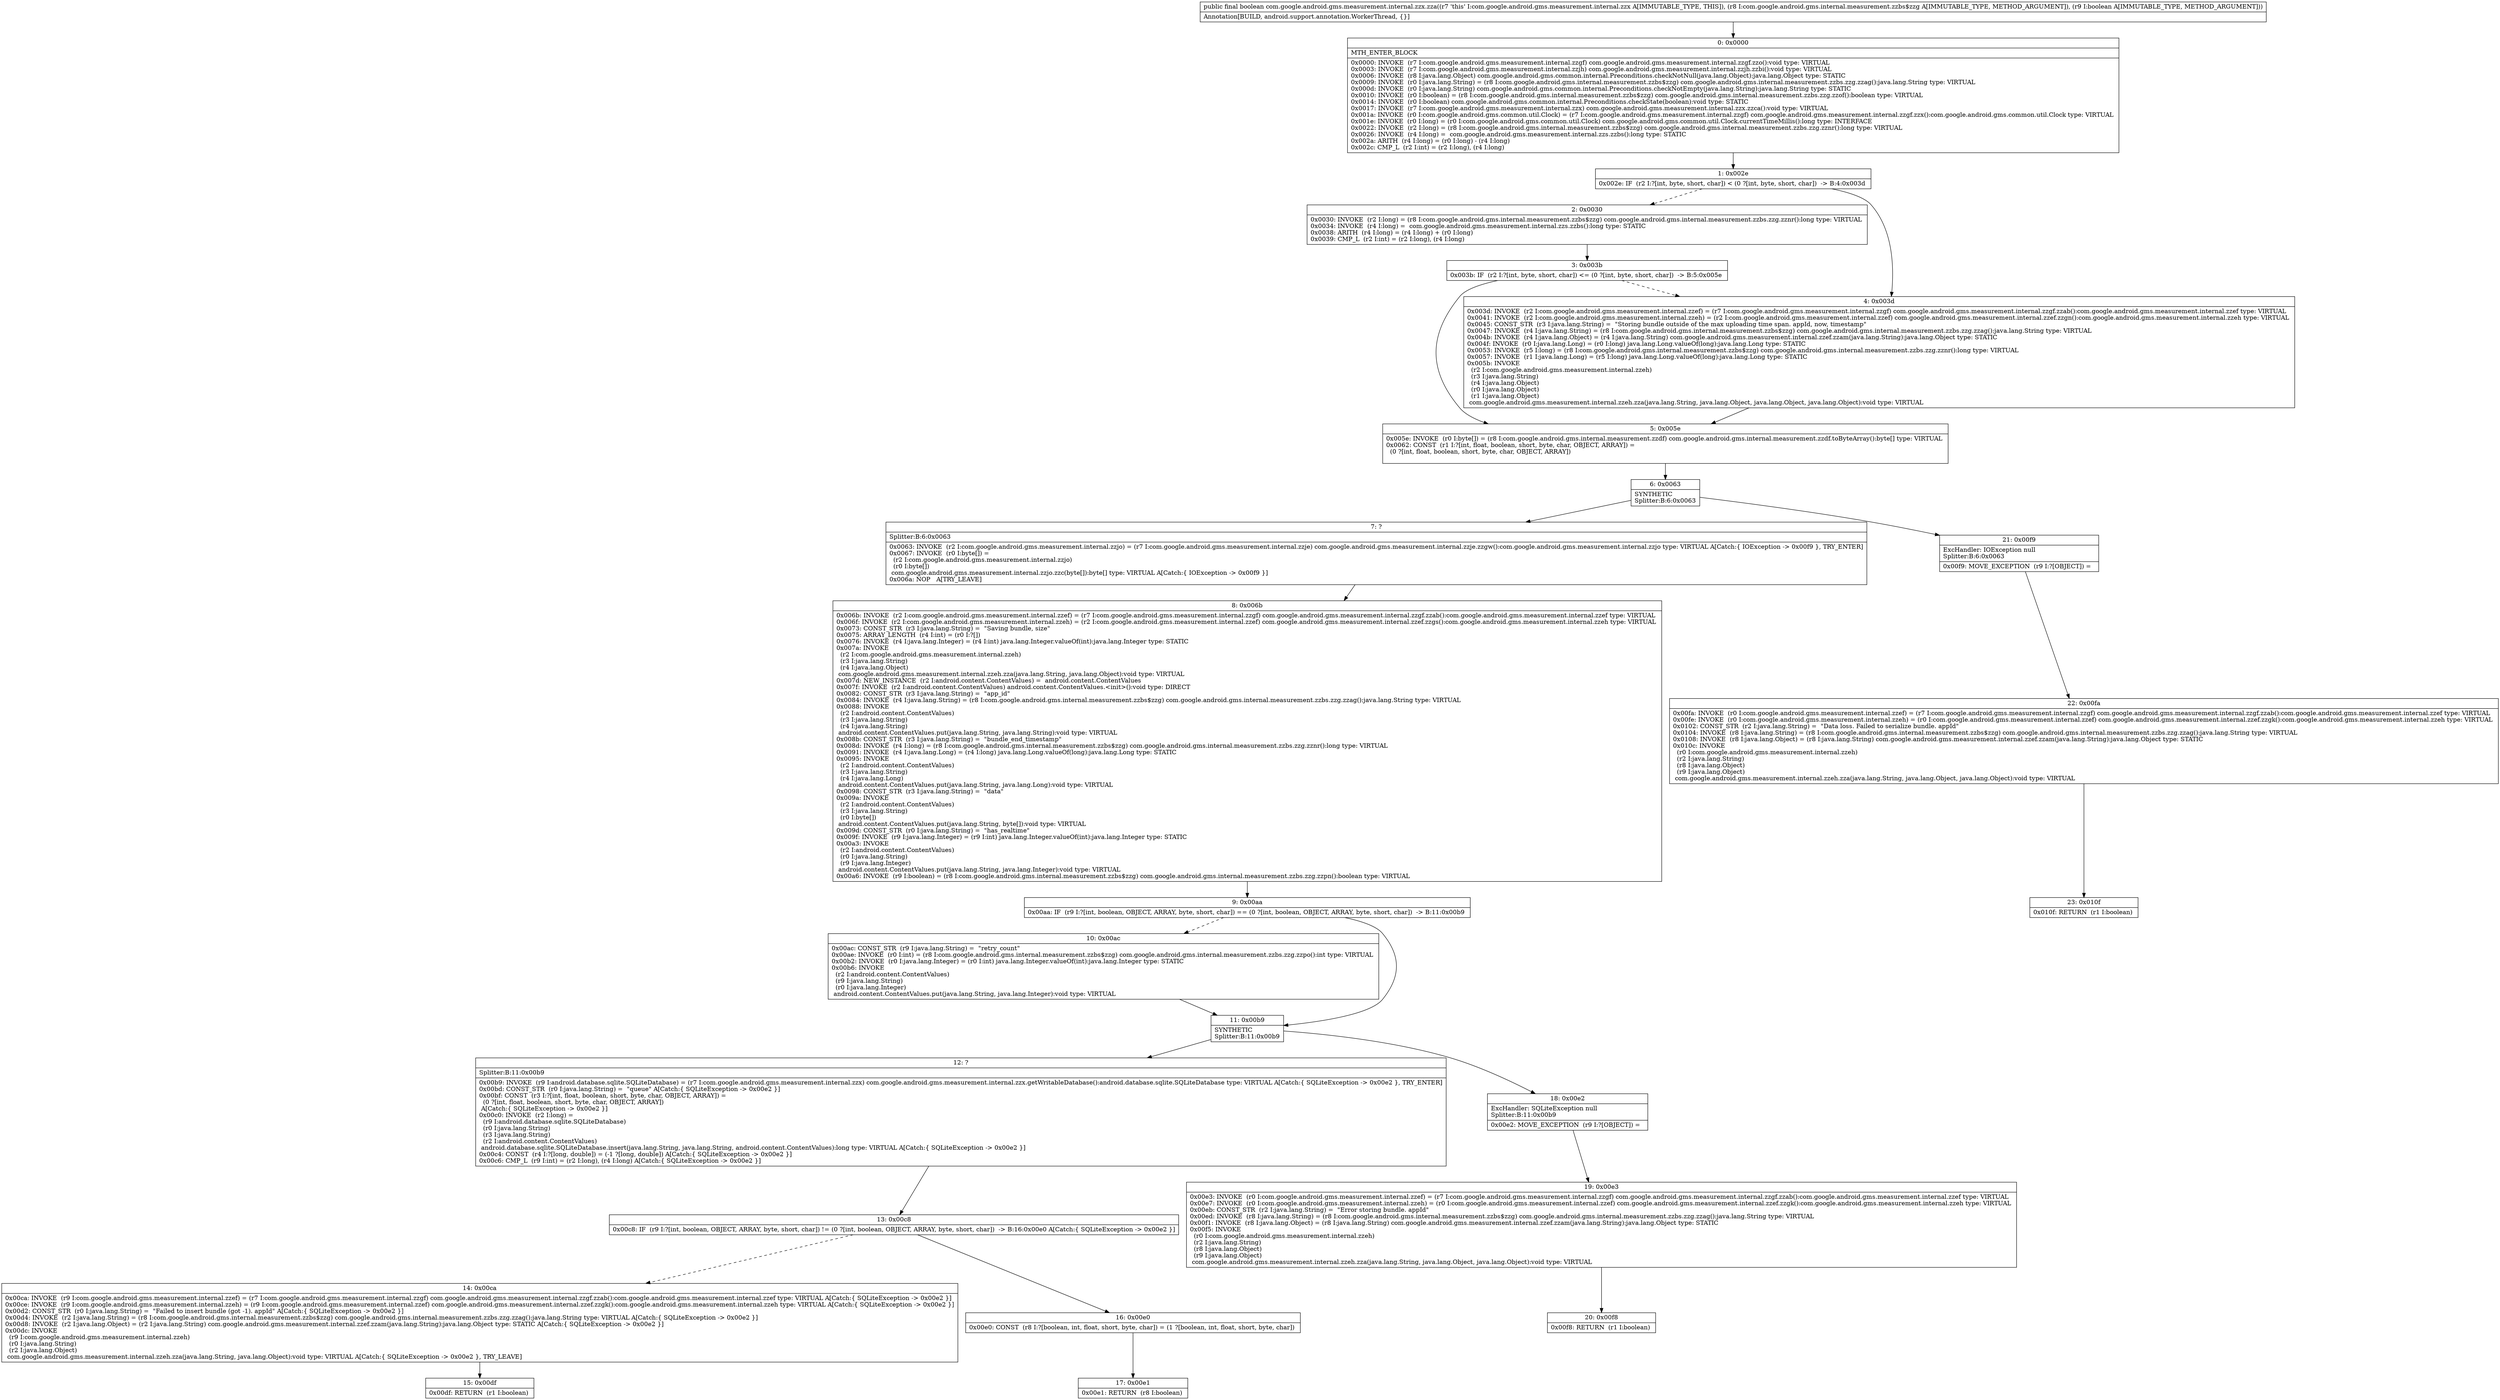 digraph "CFG forcom.google.android.gms.measurement.internal.zzx.zza(Lcom\/google\/android\/gms\/internal\/measurement\/zzbs$zzg;Z)Z" {
Node_0 [shape=record,label="{0\:\ 0x0000|MTH_ENTER_BLOCK\l|0x0000: INVOKE  (r7 I:com.google.android.gms.measurement.internal.zzgf) com.google.android.gms.measurement.internal.zzgf.zzo():void type: VIRTUAL \l0x0003: INVOKE  (r7 I:com.google.android.gms.measurement.internal.zzjh) com.google.android.gms.measurement.internal.zzjh.zzbi():void type: VIRTUAL \l0x0006: INVOKE  (r8 I:java.lang.Object) com.google.android.gms.common.internal.Preconditions.checkNotNull(java.lang.Object):java.lang.Object type: STATIC \l0x0009: INVOKE  (r0 I:java.lang.String) = (r8 I:com.google.android.gms.internal.measurement.zzbs$zzg) com.google.android.gms.internal.measurement.zzbs.zzg.zzag():java.lang.String type: VIRTUAL \l0x000d: INVOKE  (r0 I:java.lang.String) com.google.android.gms.common.internal.Preconditions.checkNotEmpty(java.lang.String):java.lang.String type: STATIC \l0x0010: INVOKE  (r0 I:boolean) = (r8 I:com.google.android.gms.internal.measurement.zzbs$zzg) com.google.android.gms.internal.measurement.zzbs.zzg.zzof():boolean type: VIRTUAL \l0x0014: INVOKE  (r0 I:boolean) com.google.android.gms.common.internal.Preconditions.checkState(boolean):void type: STATIC \l0x0017: INVOKE  (r7 I:com.google.android.gms.measurement.internal.zzx) com.google.android.gms.measurement.internal.zzx.zzca():void type: VIRTUAL \l0x001a: INVOKE  (r0 I:com.google.android.gms.common.util.Clock) = (r7 I:com.google.android.gms.measurement.internal.zzgf) com.google.android.gms.measurement.internal.zzgf.zzx():com.google.android.gms.common.util.Clock type: VIRTUAL \l0x001e: INVOKE  (r0 I:long) = (r0 I:com.google.android.gms.common.util.Clock) com.google.android.gms.common.util.Clock.currentTimeMillis():long type: INTERFACE \l0x0022: INVOKE  (r2 I:long) = (r8 I:com.google.android.gms.internal.measurement.zzbs$zzg) com.google.android.gms.internal.measurement.zzbs.zzg.zznr():long type: VIRTUAL \l0x0026: INVOKE  (r4 I:long) =  com.google.android.gms.measurement.internal.zzs.zzbs():long type: STATIC \l0x002a: ARITH  (r4 I:long) = (r0 I:long) \- (r4 I:long) \l0x002c: CMP_L  (r2 I:int) = (r2 I:long), (r4 I:long) \l}"];
Node_1 [shape=record,label="{1\:\ 0x002e|0x002e: IF  (r2 I:?[int, byte, short, char]) \< (0 ?[int, byte, short, char])  \-\> B:4:0x003d \l}"];
Node_2 [shape=record,label="{2\:\ 0x0030|0x0030: INVOKE  (r2 I:long) = (r8 I:com.google.android.gms.internal.measurement.zzbs$zzg) com.google.android.gms.internal.measurement.zzbs.zzg.zznr():long type: VIRTUAL \l0x0034: INVOKE  (r4 I:long) =  com.google.android.gms.measurement.internal.zzs.zzbs():long type: STATIC \l0x0038: ARITH  (r4 I:long) = (r4 I:long) + (r0 I:long) \l0x0039: CMP_L  (r2 I:int) = (r2 I:long), (r4 I:long) \l}"];
Node_3 [shape=record,label="{3\:\ 0x003b|0x003b: IF  (r2 I:?[int, byte, short, char]) \<= (0 ?[int, byte, short, char])  \-\> B:5:0x005e \l}"];
Node_4 [shape=record,label="{4\:\ 0x003d|0x003d: INVOKE  (r2 I:com.google.android.gms.measurement.internal.zzef) = (r7 I:com.google.android.gms.measurement.internal.zzgf) com.google.android.gms.measurement.internal.zzgf.zzab():com.google.android.gms.measurement.internal.zzef type: VIRTUAL \l0x0041: INVOKE  (r2 I:com.google.android.gms.measurement.internal.zzeh) = (r2 I:com.google.android.gms.measurement.internal.zzef) com.google.android.gms.measurement.internal.zzef.zzgn():com.google.android.gms.measurement.internal.zzeh type: VIRTUAL \l0x0045: CONST_STR  (r3 I:java.lang.String) =  \"Storing bundle outside of the max uploading time span. appId, now, timestamp\" \l0x0047: INVOKE  (r4 I:java.lang.String) = (r8 I:com.google.android.gms.internal.measurement.zzbs$zzg) com.google.android.gms.internal.measurement.zzbs.zzg.zzag():java.lang.String type: VIRTUAL \l0x004b: INVOKE  (r4 I:java.lang.Object) = (r4 I:java.lang.String) com.google.android.gms.measurement.internal.zzef.zzam(java.lang.String):java.lang.Object type: STATIC \l0x004f: INVOKE  (r0 I:java.lang.Long) = (r0 I:long) java.lang.Long.valueOf(long):java.lang.Long type: STATIC \l0x0053: INVOKE  (r5 I:long) = (r8 I:com.google.android.gms.internal.measurement.zzbs$zzg) com.google.android.gms.internal.measurement.zzbs.zzg.zznr():long type: VIRTUAL \l0x0057: INVOKE  (r1 I:java.lang.Long) = (r5 I:long) java.lang.Long.valueOf(long):java.lang.Long type: STATIC \l0x005b: INVOKE  \l  (r2 I:com.google.android.gms.measurement.internal.zzeh)\l  (r3 I:java.lang.String)\l  (r4 I:java.lang.Object)\l  (r0 I:java.lang.Object)\l  (r1 I:java.lang.Object)\l com.google.android.gms.measurement.internal.zzeh.zza(java.lang.String, java.lang.Object, java.lang.Object, java.lang.Object):void type: VIRTUAL \l}"];
Node_5 [shape=record,label="{5\:\ 0x005e|0x005e: INVOKE  (r0 I:byte[]) = (r8 I:com.google.android.gms.internal.measurement.zzdf) com.google.android.gms.internal.measurement.zzdf.toByteArray():byte[] type: VIRTUAL \l0x0062: CONST  (r1 I:?[int, float, boolean, short, byte, char, OBJECT, ARRAY]) = \l  (0 ?[int, float, boolean, short, byte, char, OBJECT, ARRAY])\l \l}"];
Node_6 [shape=record,label="{6\:\ 0x0063|SYNTHETIC\lSplitter:B:6:0x0063\l}"];
Node_7 [shape=record,label="{7\:\ ?|Splitter:B:6:0x0063\l|0x0063: INVOKE  (r2 I:com.google.android.gms.measurement.internal.zzjo) = (r7 I:com.google.android.gms.measurement.internal.zzje) com.google.android.gms.measurement.internal.zzje.zzgw():com.google.android.gms.measurement.internal.zzjo type: VIRTUAL A[Catch:\{ IOException \-\> 0x00f9 \}, TRY_ENTER]\l0x0067: INVOKE  (r0 I:byte[]) = \l  (r2 I:com.google.android.gms.measurement.internal.zzjo)\l  (r0 I:byte[])\l com.google.android.gms.measurement.internal.zzjo.zzc(byte[]):byte[] type: VIRTUAL A[Catch:\{ IOException \-\> 0x00f9 \}]\l0x006a: NOP   A[TRY_LEAVE]\l}"];
Node_8 [shape=record,label="{8\:\ 0x006b|0x006b: INVOKE  (r2 I:com.google.android.gms.measurement.internal.zzef) = (r7 I:com.google.android.gms.measurement.internal.zzgf) com.google.android.gms.measurement.internal.zzgf.zzab():com.google.android.gms.measurement.internal.zzef type: VIRTUAL \l0x006f: INVOKE  (r2 I:com.google.android.gms.measurement.internal.zzeh) = (r2 I:com.google.android.gms.measurement.internal.zzef) com.google.android.gms.measurement.internal.zzef.zzgs():com.google.android.gms.measurement.internal.zzeh type: VIRTUAL \l0x0073: CONST_STR  (r3 I:java.lang.String) =  \"Saving bundle, size\" \l0x0075: ARRAY_LENGTH  (r4 I:int) = (r0 I:?[]) \l0x0076: INVOKE  (r4 I:java.lang.Integer) = (r4 I:int) java.lang.Integer.valueOf(int):java.lang.Integer type: STATIC \l0x007a: INVOKE  \l  (r2 I:com.google.android.gms.measurement.internal.zzeh)\l  (r3 I:java.lang.String)\l  (r4 I:java.lang.Object)\l com.google.android.gms.measurement.internal.zzeh.zza(java.lang.String, java.lang.Object):void type: VIRTUAL \l0x007d: NEW_INSTANCE  (r2 I:android.content.ContentValues) =  android.content.ContentValues \l0x007f: INVOKE  (r2 I:android.content.ContentValues) android.content.ContentValues.\<init\>():void type: DIRECT \l0x0082: CONST_STR  (r3 I:java.lang.String) =  \"app_id\" \l0x0084: INVOKE  (r4 I:java.lang.String) = (r8 I:com.google.android.gms.internal.measurement.zzbs$zzg) com.google.android.gms.internal.measurement.zzbs.zzg.zzag():java.lang.String type: VIRTUAL \l0x0088: INVOKE  \l  (r2 I:android.content.ContentValues)\l  (r3 I:java.lang.String)\l  (r4 I:java.lang.String)\l android.content.ContentValues.put(java.lang.String, java.lang.String):void type: VIRTUAL \l0x008b: CONST_STR  (r3 I:java.lang.String) =  \"bundle_end_timestamp\" \l0x008d: INVOKE  (r4 I:long) = (r8 I:com.google.android.gms.internal.measurement.zzbs$zzg) com.google.android.gms.internal.measurement.zzbs.zzg.zznr():long type: VIRTUAL \l0x0091: INVOKE  (r4 I:java.lang.Long) = (r4 I:long) java.lang.Long.valueOf(long):java.lang.Long type: STATIC \l0x0095: INVOKE  \l  (r2 I:android.content.ContentValues)\l  (r3 I:java.lang.String)\l  (r4 I:java.lang.Long)\l android.content.ContentValues.put(java.lang.String, java.lang.Long):void type: VIRTUAL \l0x0098: CONST_STR  (r3 I:java.lang.String) =  \"data\" \l0x009a: INVOKE  \l  (r2 I:android.content.ContentValues)\l  (r3 I:java.lang.String)\l  (r0 I:byte[])\l android.content.ContentValues.put(java.lang.String, byte[]):void type: VIRTUAL \l0x009d: CONST_STR  (r0 I:java.lang.String) =  \"has_realtime\" \l0x009f: INVOKE  (r9 I:java.lang.Integer) = (r9 I:int) java.lang.Integer.valueOf(int):java.lang.Integer type: STATIC \l0x00a3: INVOKE  \l  (r2 I:android.content.ContentValues)\l  (r0 I:java.lang.String)\l  (r9 I:java.lang.Integer)\l android.content.ContentValues.put(java.lang.String, java.lang.Integer):void type: VIRTUAL \l0x00a6: INVOKE  (r9 I:boolean) = (r8 I:com.google.android.gms.internal.measurement.zzbs$zzg) com.google.android.gms.internal.measurement.zzbs.zzg.zzpn():boolean type: VIRTUAL \l}"];
Node_9 [shape=record,label="{9\:\ 0x00aa|0x00aa: IF  (r9 I:?[int, boolean, OBJECT, ARRAY, byte, short, char]) == (0 ?[int, boolean, OBJECT, ARRAY, byte, short, char])  \-\> B:11:0x00b9 \l}"];
Node_10 [shape=record,label="{10\:\ 0x00ac|0x00ac: CONST_STR  (r9 I:java.lang.String) =  \"retry_count\" \l0x00ae: INVOKE  (r0 I:int) = (r8 I:com.google.android.gms.internal.measurement.zzbs$zzg) com.google.android.gms.internal.measurement.zzbs.zzg.zzpo():int type: VIRTUAL \l0x00b2: INVOKE  (r0 I:java.lang.Integer) = (r0 I:int) java.lang.Integer.valueOf(int):java.lang.Integer type: STATIC \l0x00b6: INVOKE  \l  (r2 I:android.content.ContentValues)\l  (r9 I:java.lang.String)\l  (r0 I:java.lang.Integer)\l android.content.ContentValues.put(java.lang.String, java.lang.Integer):void type: VIRTUAL \l}"];
Node_11 [shape=record,label="{11\:\ 0x00b9|SYNTHETIC\lSplitter:B:11:0x00b9\l}"];
Node_12 [shape=record,label="{12\:\ ?|Splitter:B:11:0x00b9\l|0x00b9: INVOKE  (r9 I:android.database.sqlite.SQLiteDatabase) = (r7 I:com.google.android.gms.measurement.internal.zzx) com.google.android.gms.measurement.internal.zzx.getWritableDatabase():android.database.sqlite.SQLiteDatabase type: VIRTUAL A[Catch:\{ SQLiteException \-\> 0x00e2 \}, TRY_ENTER]\l0x00bd: CONST_STR  (r0 I:java.lang.String) =  \"queue\" A[Catch:\{ SQLiteException \-\> 0x00e2 \}]\l0x00bf: CONST  (r3 I:?[int, float, boolean, short, byte, char, OBJECT, ARRAY]) = \l  (0 ?[int, float, boolean, short, byte, char, OBJECT, ARRAY])\l A[Catch:\{ SQLiteException \-\> 0x00e2 \}]\l0x00c0: INVOKE  (r2 I:long) = \l  (r9 I:android.database.sqlite.SQLiteDatabase)\l  (r0 I:java.lang.String)\l  (r3 I:java.lang.String)\l  (r2 I:android.content.ContentValues)\l android.database.sqlite.SQLiteDatabase.insert(java.lang.String, java.lang.String, android.content.ContentValues):long type: VIRTUAL A[Catch:\{ SQLiteException \-\> 0x00e2 \}]\l0x00c4: CONST  (r4 I:?[long, double]) = (\-1 ?[long, double]) A[Catch:\{ SQLiteException \-\> 0x00e2 \}]\l0x00c6: CMP_L  (r9 I:int) = (r2 I:long), (r4 I:long) A[Catch:\{ SQLiteException \-\> 0x00e2 \}]\l}"];
Node_13 [shape=record,label="{13\:\ 0x00c8|0x00c8: IF  (r9 I:?[int, boolean, OBJECT, ARRAY, byte, short, char]) != (0 ?[int, boolean, OBJECT, ARRAY, byte, short, char])  \-\> B:16:0x00e0 A[Catch:\{ SQLiteException \-\> 0x00e2 \}]\l}"];
Node_14 [shape=record,label="{14\:\ 0x00ca|0x00ca: INVOKE  (r9 I:com.google.android.gms.measurement.internal.zzef) = (r7 I:com.google.android.gms.measurement.internal.zzgf) com.google.android.gms.measurement.internal.zzgf.zzab():com.google.android.gms.measurement.internal.zzef type: VIRTUAL A[Catch:\{ SQLiteException \-\> 0x00e2 \}]\l0x00ce: INVOKE  (r9 I:com.google.android.gms.measurement.internal.zzeh) = (r9 I:com.google.android.gms.measurement.internal.zzef) com.google.android.gms.measurement.internal.zzef.zzgk():com.google.android.gms.measurement.internal.zzeh type: VIRTUAL A[Catch:\{ SQLiteException \-\> 0x00e2 \}]\l0x00d2: CONST_STR  (r0 I:java.lang.String) =  \"Failed to insert bundle (got \-1). appId\" A[Catch:\{ SQLiteException \-\> 0x00e2 \}]\l0x00d4: INVOKE  (r2 I:java.lang.String) = (r8 I:com.google.android.gms.internal.measurement.zzbs$zzg) com.google.android.gms.internal.measurement.zzbs.zzg.zzag():java.lang.String type: VIRTUAL A[Catch:\{ SQLiteException \-\> 0x00e2 \}]\l0x00d8: INVOKE  (r2 I:java.lang.Object) = (r2 I:java.lang.String) com.google.android.gms.measurement.internal.zzef.zzam(java.lang.String):java.lang.Object type: STATIC A[Catch:\{ SQLiteException \-\> 0x00e2 \}]\l0x00dc: INVOKE  \l  (r9 I:com.google.android.gms.measurement.internal.zzeh)\l  (r0 I:java.lang.String)\l  (r2 I:java.lang.Object)\l com.google.android.gms.measurement.internal.zzeh.zza(java.lang.String, java.lang.Object):void type: VIRTUAL A[Catch:\{ SQLiteException \-\> 0x00e2 \}, TRY_LEAVE]\l}"];
Node_15 [shape=record,label="{15\:\ 0x00df|0x00df: RETURN  (r1 I:boolean) \l}"];
Node_16 [shape=record,label="{16\:\ 0x00e0|0x00e0: CONST  (r8 I:?[boolean, int, float, short, byte, char]) = (1 ?[boolean, int, float, short, byte, char]) \l}"];
Node_17 [shape=record,label="{17\:\ 0x00e1|0x00e1: RETURN  (r8 I:boolean) \l}"];
Node_18 [shape=record,label="{18\:\ 0x00e2|ExcHandler: SQLiteException null\lSplitter:B:11:0x00b9\l|0x00e2: MOVE_EXCEPTION  (r9 I:?[OBJECT]) =  \l}"];
Node_19 [shape=record,label="{19\:\ 0x00e3|0x00e3: INVOKE  (r0 I:com.google.android.gms.measurement.internal.zzef) = (r7 I:com.google.android.gms.measurement.internal.zzgf) com.google.android.gms.measurement.internal.zzgf.zzab():com.google.android.gms.measurement.internal.zzef type: VIRTUAL \l0x00e7: INVOKE  (r0 I:com.google.android.gms.measurement.internal.zzeh) = (r0 I:com.google.android.gms.measurement.internal.zzef) com.google.android.gms.measurement.internal.zzef.zzgk():com.google.android.gms.measurement.internal.zzeh type: VIRTUAL \l0x00eb: CONST_STR  (r2 I:java.lang.String) =  \"Error storing bundle. appId\" \l0x00ed: INVOKE  (r8 I:java.lang.String) = (r8 I:com.google.android.gms.internal.measurement.zzbs$zzg) com.google.android.gms.internal.measurement.zzbs.zzg.zzag():java.lang.String type: VIRTUAL \l0x00f1: INVOKE  (r8 I:java.lang.Object) = (r8 I:java.lang.String) com.google.android.gms.measurement.internal.zzef.zzam(java.lang.String):java.lang.Object type: STATIC \l0x00f5: INVOKE  \l  (r0 I:com.google.android.gms.measurement.internal.zzeh)\l  (r2 I:java.lang.String)\l  (r8 I:java.lang.Object)\l  (r9 I:java.lang.Object)\l com.google.android.gms.measurement.internal.zzeh.zza(java.lang.String, java.lang.Object, java.lang.Object):void type: VIRTUAL \l}"];
Node_20 [shape=record,label="{20\:\ 0x00f8|0x00f8: RETURN  (r1 I:boolean) \l}"];
Node_21 [shape=record,label="{21\:\ 0x00f9|ExcHandler: IOException null\lSplitter:B:6:0x0063\l|0x00f9: MOVE_EXCEPTION  (r9 I:?[OBJECT]) =  \l}"];
Node_22 [shape=record,label="{22\:\ 0x00fa|0x00fa: INVOKE  (r0 I:com.google.android.gms.measurement.internal.zzef) = (r7 I:com.google.android.gms.measurement.internal.zzgf) com.google.android.gms.measurement.internal.zzgf.zzab():com.google.android.gms.measurement.internal.zzef type: VIRTUAL \l0x00fe: INVOKE  (r0 I:com.google.android.gms.measurement.internal.zzeh) = (r0 I:com.google.android.gms.measurement.internal.zzef) com.google.android.gms.measurement.internal.zzef.zzgk():com.google.android.gms.measurement.internal.zzeh type: VIRTUAL \l0x0102: CONST_STR  (r2 I:java.lang.String) =  \"Data loss. Failed to serialize bundle. appId\" \l0x0104: INVOKE  (r8 I:java.lang.String) = (r8 I:com.google.android.gms.internal.measurement.zzbs$zzg) com.google.android.gms.internal.measurement.zzbs.zzg.zzag():java.lang.String type: VIRTUAL \l0x0108: INVOKE  (r8 I:java.lang.Object) = (r8 I:java.lang.String) com.google.android.gms.measurement.internal.zzef.zzam(java.lang.String):java.lang.Object type: STATIC \l0x010c: INVOKE  \l  (r0 I:com.google.android.gms.measurement.internal.zzeh)\l  (r2 I:java.lang.String)\l  (r8 I:java.lang.Object)\l  (r9 I:java.lang.Object)\l com.google.android.gms.measurement.internal.zzeh.zza(java.lang.String, java.lang.Object, java.lang.Object):void type: VIRTUAL \l}"];
Node_23 [shape=record,label="{23\:\ 0x010f|0x010f: RETURN  (r1 I:boolean) \l}"];
MethodNode[shape=record,label="{public final boolean com.google.android.gms.measurement.internal.zzx.zza((r7 'this' I:com.google.android.gms.measurement.internal.zzx A[IMMUTABLE_TYPE, THIS]), (r8 I:com.google.android.gms.internal.measurement.zzbs$zzg A[IMMUTABLE_TYPE, METHOD_ARGUMENT]), (r9 I:boolean A[IMMUTABLE_TYPE, METHOD_ARGUMENT]))  | Annotation[BUILD, android.support.annotation.WorkerThread, \{\}]\l}"];
MethodNode -> Node_0;
Node_0 -> Node_1;
Node_1 -> Node_2[style=dashed];
Node_1 -> Node_4;
Node_2 -> Node_3;
Node_3 -> Node_4[style=dashed];
Node_3 -> Node_5;
Node_4 -> Node_5;
Node_5 -> Node_6;
Node_6 -> Node_7;
Node_6 -> Node_21;
Node_7 -> Node_8;
Node_8 -> Node_9;
Node_9 -> Node_10[style=dashed];
Node_9 -> Node_11;
Node_10 -> Node_11;
Node_11 -> Node_12;
Node_11 -> Node_18;
Node_12 -> Node_13;
Node_13 -> Node_14[style=dashed];
Node_13 -> Node_16;
Node_14 -> Node_15;
Node_16 -> Node_17;
Node_18 -> Node_19;
Node_19 -> Node_20;
Node_21 -> Node_22;
Node_22 -> Node_23;
}

